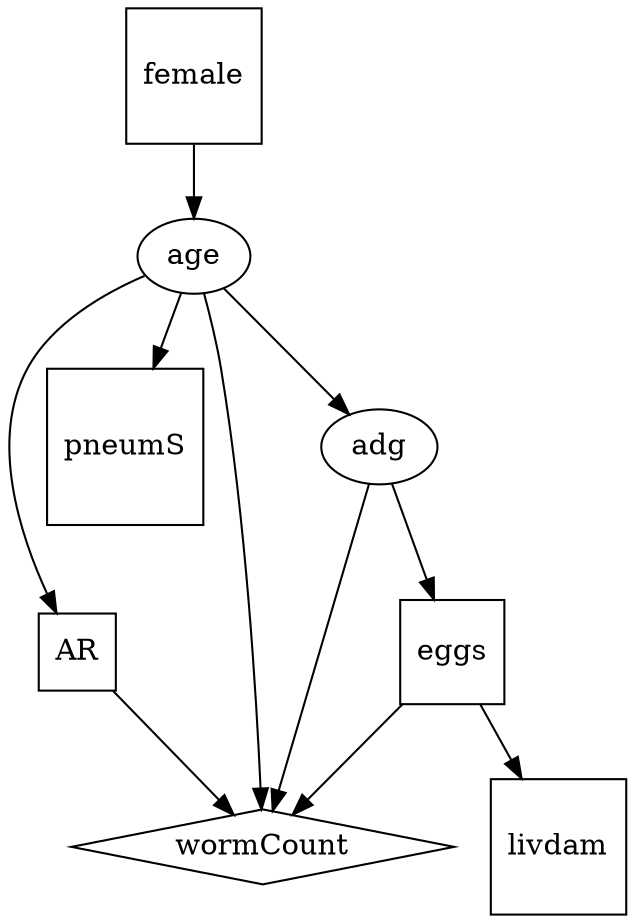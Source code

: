 digraph dag { 

"AR"[shape=square];
"pneumS"[shape=square];
"female"[shape=square];
"livdam"[shape=square];
"eggs"[shape=square];
"wormCount"[shape=diamond];
"age"[shape=oval];
"adg"[shape=oval];



"AR"->"wormCount";
"female"->"age";
"eggs"->"livdam";
"eggs"->"wormCount";
"age"->"AR";
"age"->"pneumS";
"age"->"wormCount";
"age"->"adg";
"adg"->"eggs";
"adg"->"wormCount";

}
